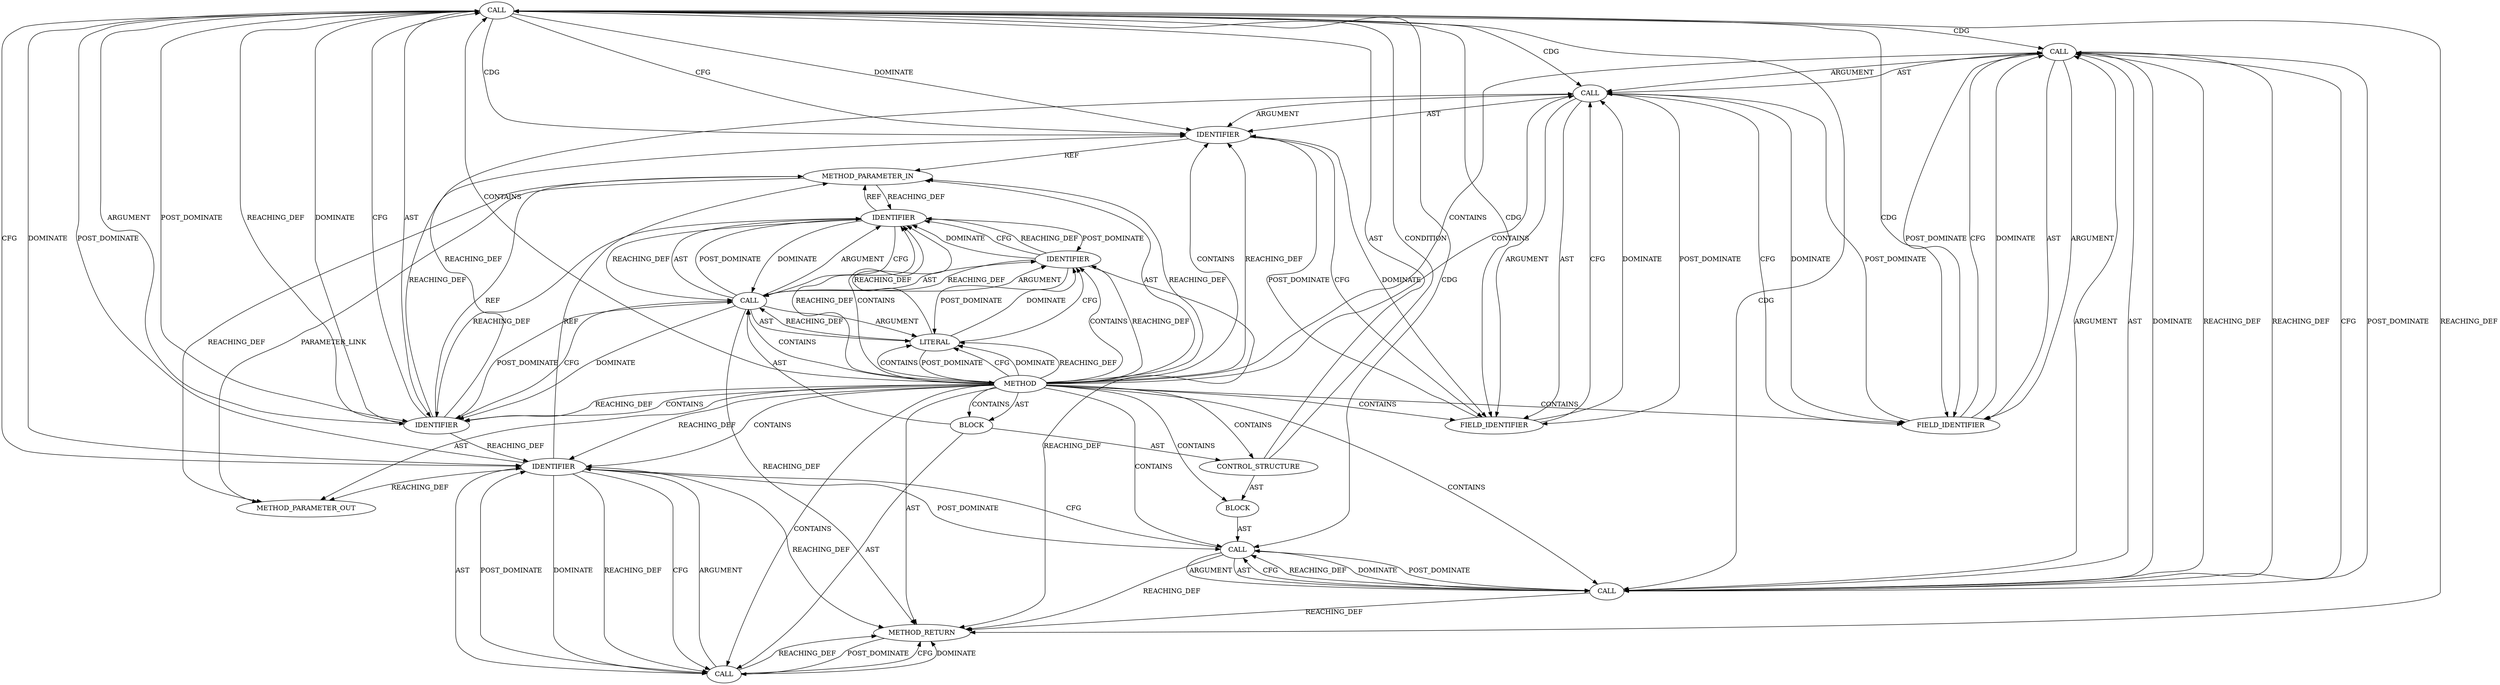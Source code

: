 digraph {
  9176 [label=CALL ORDER=1 ARGUMENT_INDEX=-1 CODE="con_secure(con)" COLUMN_NUMBER=6 METHOD_FULL_NAME="con_secure" LINE_NUMBER=2848 TYPE_FULL_NAME="<empty>" DISPATCH_TYPE="STATIC_DISPATCH" SIGNATURE="" NAME="con_secure"]
  9173 [label=IDENTIFIER ORDER=2 ARGUMENT_INDEX=2 CODE="__func__" COLUMN_NUMBER=22 LINE_NUMBER=2846 TYPE_FULL_NAME="ANY" NAME="__func__"]
  9181 [label=CALL ORDER=1 ARGUMENT_INDEX=1 CODE="con->v2.in_gcm_nonce" COLUMN_NUMBER=18 METHOD_FULL_NAME="<operator>.fieldAccess" LINE_NUMBER=2849 TYPE_FULL_NAME="<empty>" DISPATCH_TYPE="STATIC_DISPATCH" SIGNATURE="" NAME="<operator>.fieldAccess"]
  9182 [label=CALL ORDER=1 ARGUMENT_INDEX=1 CODE="con->v2" COLUMN_NUMBER=18 METHOD_FULL_NAME="<operator>.indirectFieldAccess" LINE_NUMBER=2849 TYPE_FULL_NAME="<empty>" DISPATCH_TYPE="STATIC_DISPATCH" SIGNATURE="" NAME="<operator>.indirectFieldAccess"]
  9186 [label=CALL ORDER=3 ARGUMENT_INDEX=-1 CODE="__finish_skip(con)" COLUMN_NUMBER=2 METHOD_FULL_NAME="__finish_skip" LINE_NUMBER=2851 TYPE_FULL_NAME="<empty>" DISPATCH_TYPE="STATIC_DISPATCH" SIGNATURE="" NAME="__finish_skip"]
  9180 [label=CALL ORDER=1 ARGUMENT_INDEX=1 CODE="&con->v2.in_gcm_nonce" COLUMN_NUMBER=17 METHOD_FULL_NAME="<operator>.addressOf" LINE_NUMBER=2849 TYPE_FULL_NAME="<empty>" DISPATCH_TYPE="STATIC_DISPATCH" SIGNATURE="" NAME="<operator>.addressOf"]
  9187 [label=IDENTIFIER ORDER=1 ARGUMENT_INDEX=1 CODE="con" COLUMN_NUMBER=16 LINE_NUMBER=2851 TYPE_FULL_NAME="ceph_connection*" NAME="con"]
  9168 [label=METHOD COLUMN_NUMBER=1 LINE_NUMBER=2844 COLUMN_NUMBER_END=1 IS_EXTERNAL=false SIGNATURE="void finish_skip (ceph_connection*)" NAME="finish_skip" AST_PARENT_TYPE="TYPE_DECL" AST_PARENT_FULL_NAME="messenger_v2.c:<global>" ORDER=110 CODE="static void finish_skip(struct ceph_connection *con)
{
	dout(\"%s con %p\\n\", __func__, con);

	if (con_secure(con))
		gcm_inc_nonce(&con->v2.in_gcm_nonce);

	__finish_skip(con);
}" FULL_NAME="finish_skip" LINE_NUMBER_END=2852 FILENAME="messenger_v2.c"]
  9179 [label=CALL ORDER=1 ARGUMENT_INDEX=1 CODE="gcm_inc_nonce(&con->v2.in_gcm_nonce)" COLUMN_NUMBER=3 METHOD_FULL_NAME="gcm_inc_nonce" LINE_NUMBER=2849 TYPE_FULL_NAME="<empty>" DISPATCH_TYPE="STATIC_DISPATCH" SIGNATURE="" NAME="gcm_inc_nonce"]
  9171 [label=CALL ORDER=1 ARGUMENT_INDEX=-1 CODE="dout(\"%s con %p\\n\", __func__, con)" COLUMN_NUMBER=2 METHOD_FULL_NAME="dout" LINE_NUMBER=2846 TYPE_FULL_NAME="<empty>" DISPATCH_TYPE="STATIC_DISPATCH" SIGNATURE="" NAME="dout"]
  9183 [label=IDENTIFIER ORDER=1 ARGUMENT_INDEX=1 CODE="con" COLUMN_NUMBER=18 LINE_NUMBER=2849 TYPE_FULL_NAME="ceph_connection*" NAME="con"]
  13217 [label=METHOD_PARAMETER_OUT ORDER=1 CODE="struct ceph_connection *con" IS_VARIADIC=false COLUMN_NUMBER=25 LINE_NUMBER=2844 TYPE_FULL_NAME="ceph_connection*" EVALUATION_STRATEGY="BY_VALUE" INDEX=1 NAME="con"]
  9169 [label=METHOD_PARAMETER_IN ORDER=1 CODE="struct ceph_connection *con" IS_VARIADIC=false COLUMN_NUMBER=25 LINE_NUMBER=2844 TYPE_FULL_NAME="ceph_connection*" EVALUATION_STRATEGY="BY_VALUE" INDEX=1 NAME="con"]
  9178 [label=BLOCK ORDER=2 ARGUMENT_INDEX=-1 CODE="<empty>" COLUMN_NUMBER=3 LINE_NUMBER=2849 TYPE_FULL_NAME="void"]
  9188 [label=METHOD_RETURN ORDER=3 CODE="RET" COLUMN_NUMBER=1 LINE_NUMBER=2844 TYPE_FULL_NAME="void" EVALUATION_STRATEGY="BY_VALUE"]
  9184 [label=FIELD_IDENTIFIER ORDER=2 ARGUMENT_INDEX=2 CODE="v2" COLUMN_NUMBER=18 LINE_NUMBER=2849 CANONICAL_NAME="v2"]
  9175 [label=CONTROL_STRUCTURE CONTROL_STRUCTURE_TYPE="IF" ORDER=2 PARSER_TYPE_NAME="CASTIfStatement" ARGUMENT_INDEX=-1 CODE="if (con_secure(con))" COLUMN_NUMBER=2 LINE_NUMBER=2848]
  9170 [label=BLOCK ORDER=2 ARGUMENT_INDEX=-1 CODE="{
	dout(\"%s con %p\\n\", __func__, con);

	if (con_secure(con))
		gcm_inc_nonce(&con->v2.in_gcm_nonce);

	__finish_skip(con);
}" COLUMN_NUMBER=1 LINE_NUMBER=2845 TYPE_FULL_NAME="void"]
  9172 [label=LITERAL ORDER=1 ARGUMENT_INDEX=1 CODE="\"%s con %p\\n\"" COLUMN_NUMBER=7 LINE_NUMBER=2846 TYPE_FULL_NAME="char"]
  9177 [label=IDENTIFIER ORDER=1 ARGUMENT_INDEX=1 CODE="con" COLUMN_NUMBER=17 LINE_NUMBER=2848 TYPE_FULL_NAME="ceph_connection*" NAME="con"]
  9174 [label=IDENTIFIER ORDER=3 ARGUMENT_INDEX=3 CODE="con" COLUMN_NUMBER=32 LINE_NUMBER=2846 TYPE_FULL_NAME="ceph_connection*" NAME="con"]
  9185 [label=FIELD_IDENTIFIER ORDER=2 ARGUMENT_INDEX=2 CODE="in_gcm_nonce" COLUMN_NUMBER=18 LINE_NUMBER=2849 CANONICAL_NAME="in_gcm_nonce"]
  9168 -> 9178 [label=CONTAINS ]
  9186 -> 9188 [label=CFG ]
  9171 -> 9174 [label=ARGUMENT ]
  9168 -> 9173 [label=REACHING_DEF VARIABLE=""]
  9181 -> 9185 [label=AST ]
  9187 -> 9186 [label=DOMINATE ]
  9168 -> 9177 [label=CONTAINS ]
  9182 -> 9183 [label=ARGUMENT ]
  9168 -> 9179 [label=CONTAINS ]
  9177 -> 9176 [label=REACHING_DEF VARIABLE="con"]
  9187 -> 9186 [label=REACHING_DEF VARIABLE="con"]
  9168 -> 9175 [label=CONTAINS ]
  9171 -> 9174 [label=AST ]
  9176 -> 9177 [label=AST ]
  9176 -> 9179 [label=CDG ]
  9182 -> 9184 [label=POST_DOMINATE ]
  9177 -> 9187 [label=REACHING_DEF VARIABLE="con"]
  9176 -> 9181 [label=CDG ]
  9168 -> 9181 [label=CONTAINS ]
  9173 -> 9174 [label=DOMINATE ]
  9174 -> 9173 [label=POST_DOMINATE ]
  9179 -> 9187 [label=CFG ]
  9188 -> 9186 [label=POST_DOMINATE ]
  9172 -> 9168 [label=POST_DOMINATE ]
  9173 -> 9188 [label=REACHING_DEF VARIABLE="__func__"]
  9174 -> 9177 [label=REACHING_DEF VARIABLE="con"]
  9168 -> 9176 [label=CONTAINS ]
  9180 -> 9181 [label=POST_DOMINATE ]
  9186 -> 9187 [label=ARGUMENT ]
  9176 -> 9177 [label=ARGUMENT ]
  9176 -> 9185 [label=CDG ]
  9168 -> 9188 [label=AST ]
  9177 -> 9171 [label=POST_DOMINATE ]
  9186 -> 9187 [label=AST ]
  9187 -> 13217 [label=REACHING_DEF VARIABLE="con"]
  9177 -> 9176 [label=DOMINATE ]
  9178 -> 9179 [label=AST ]
  9182 -> 9183 [label=AST ]
  9181 -> 9180 [label=DOMINATE ]
  9168 -> 9185 [label=CONTAINS ]
  9176 -> 9183 [label=CDG ]
  9175 -> 9178 [label=AST ]
  9170 -> 9186 [label=AST ]
  9174 -> 9171 [label=CFG ]
  9177 -> 9176 [label=CFG ]
  9179 -> 9188 [label=REACHING_DEF VARIABLE="gcm_inc_nonce(&con->v2.in_gcm_nonce)"]
  9186 -> 9187 [label=POST_DOMINATE ]
  9184 -> 9182 [label=CFG ]
  9183 -> 9184 [label=CFG ]
  9180 -> 9179 [label=CFG ]
  9172 -> 9174 [label=REACHING_DEF VARIABLE="\"%s con %p\\n\""]
  9186 -> 9188 [label=DOMINATE ]
  9170 -> 9175 [label=AST ]
  9168 -> 9180 [label=CONTAINS ]
  9168 -> 9172 [label=CFG ]
  9168 -> 9170 [label=CONTAINS ]
  9172 -> 9173 [label=DOMINATE ]
  9168 -> 9173 [label=CONTAINS ]
  9168 -> 9184 [label=CONTAINS ]
  9181 -> 9180 [label=REACHING_DEF VARIABLE="con->v2.in_gcm_nonce"]
  9181 -> 9180 [label=REACHING_DEF VARIABLE="con->v2.in_gcm_nonce"]
  9174 -> 9171 [label=DOMINATE ]
  9180 -> 9181 [label=ARGUMENT ]
  9176 -> 9187 [label=CFG ]
  9183 -> 9169 [label=REF ]
  9173 -> 9172 [label=POST_DOMINATE ]
  9168 -> 9172 [label=DOMINATE ]
  9176 -> 9183 [label=CFG ]
  9179 -> 9180 [label=AST ]
  9168 -> 9183 [label=REACHING_DEF VARIABLE=""]
  9171 -> 9177 [label=CFG ]
  9184 -> 9182 [label=DOMINATE ]
  9168 -> 9174 [label=REACHING_DEF VARIABLE=""]
  9172 -> 9173 [label=CFG ]
  9182 -> 9184 [label=ARGUMENT ]
  9171 -> 9172 [label=ARGUMENT ]
  9181 -> 9185 [label=ARGUMENT ]
  9176 -> 9177 [label=POST_DOMINATE ]
  9169 -> 9174 [label=REACHING_DEF VARIABLE="con"]
  9168 -> 9177 [label=REACHING_DEF VARIABLE=""]
  9168 -> 9187 [label=REACHING_DEF VARIABLE=""]
  9171 -> 9177 [label=DOMINATE ]
  9171 -> 9188 [label=REACHING_DEF VARIABLE="dout(\"%s con %p\\n\", __func__, con)"]
  9172 -> 9171 [label=REACHING_DEF VARIABLE="\"%s con %p\\n\""]
  9180 -> 9179 [label=REACHING_DEF VARIABLE="&con->v2.in_gcm_nonce"]
  9180 -> 9179 [label=DOMINATE ]
  9185 -> 9182 [label=POST_DOMINATE ]
  9179 -> 9180 [label=POST_DOMINATE ]
  9168 -> 9186 [label=CONTAINS ]
  9168 -> 9187 [label=CONTAINS ]
  9175 -> 9176 [label=AST ]
  9187 -> 9179 [label=POST_DOMINATE ]
  9168 -> 9169 [label=AST ]
  9181 -> 9182 [label=AST ]
  9176 -> 9180 [label=CDG ]
  9177 -> 9183 [label=REACHING_DEF VARIABLE="con"]
  9176 -> 9183 [label=DOMINATE ]
  9176 -> 9184 [label=CDG ]
  9186 -> 9188 [label=REACHING_DEF VARIABLE="__finish_skip(con)"]
  9168 -> 9174 [label=CONTAINS ]
  9176 -> 9182 [label=CDG ]
  9169 -> 13217 [label=PARAMETER_LINK ]
  9170 -> 9171 [label=AST ]
  9180 -> 9188 [label=REACHING_DEF VARIABLE="&con->v2.in_gcm_nonce"]
  9168 -> 9172 [label=REACHING_DEF VARIABLE=""]
  9182 -> 9185 [label=CFG ]
  9187 -> 9188 [label=REACHING_DEF VARIABLE="con"]
  9187 -> 9169 [label=REF ]
  9174 -> 9169 [label=REF ]
  9185 -> 9181 [label=DOMINATE ]
  9171 -> 9173 [label=ARGUMENT ]
  9175 -> 9176 [label=CONDITION ]
  9171 -> 9172 [label=AST ]
  9182 -> 9184 [label=AST ]
  9168 -> 9172 [label=CONTAINS ]
  9168 -> 9169 [label=REACHING_DEF VARIABLE=""]
  9183 -> 9184 [label=DOMINATE ]
  9184 -> 9183 [label=POST_DOMINATE ]
  9174 -> 9171 [label=REACHING_DEF VARIABLE="con"]
  9177 -> 9182 [label=REACHING_DEF VARIABLE="con"]
  9171 -> 9174 [label=POST_DOMINATE ]
  9185 -> 9181 [label=CFG ]
  9168 -> 9182 [label=CONTAINS ]
  9182 -> 9185 [label=DOMINATE ]
  9173 -> 9171 [label=REACHING_DEF VARIABLE="__func__"]
  9168 -> 9183 [label=CONTAINS ]
  9177 -> 9169 [label=REF ]
  9187 -> 9176 [label=POST_DOMINATE ]
  9179 -> 9180 [label=ARGUMENT ]
  9168 -> 9170 [label=AST ]
  9176 -> 9187 [label=DOMINATE ]
  9173 -> 9174 [label=CFG ]
  9168 -> 9171 [label=CONTAINS ]
  9181 -> 9180 [label=CFG ]
  9173 -> 9174 [label=REACHING_DEF VARIABLE="__func__"]
  9180 -> 9181 [label=AST ]
  9168 -> 13217 [label=AST ]
  9181 -> 9182 [label=ARGUMENT ]
  9187 -> 9186 [label=CFG ]
  9176 -> 9188 [label=REACHING_DEF VARIABLE="con_secure(con)"]
  9169 -> 13217 [label=REACHING_DEF VARIABLE="con"]
  9181 -> 9185 [label=POST_DOMINATE ]
  9171 -> 9173 [label=AST ]
}
